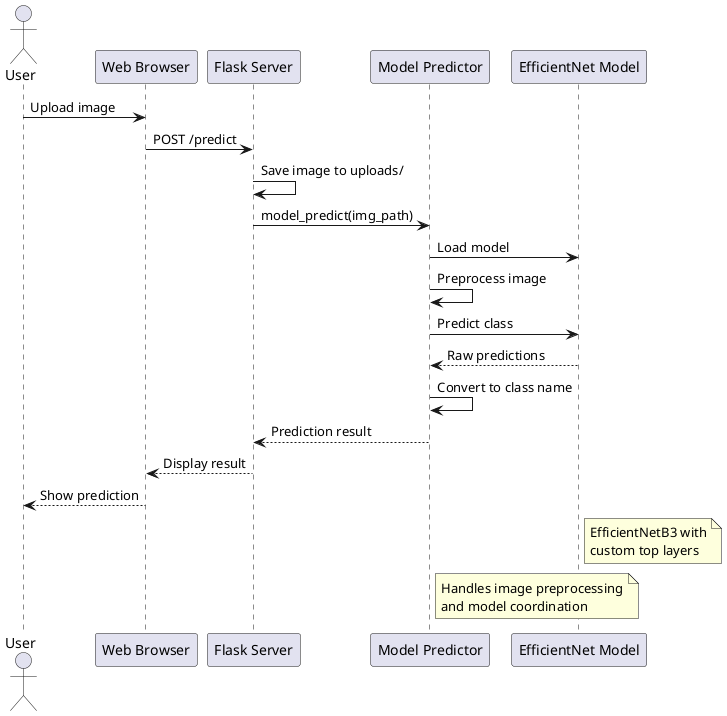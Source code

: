 @startuml Skin Cancer Prediction - Sequence Diagram

actor User
participant "Web Browser" as Browser
participant "Flask Server" as Server
participant "Model Predictor" as Predictor
participant "EfficientNet Model" as Model

User -> Browser: Upload image
Browser -> Server: POST /predict
Server -> Server: Save image to uploads/
Server -> Predictor: model_predict(img_path)
Predictor -> Model: Load model
Predictor -> Predictor: Preprocess image
Predictor -> Model: Predict class
Model --> Predictor: Raw predictions
Predictor -> Predictor: Convert to class name
Predictor --> Server: Prediction result
Server --> Browser: Display result
Browser --> User: Show prediction

note right of Model
  EfficientNetB3 with
  custom top layers
end note

note right of Predictor
  Handles image preprocessing
  and model coordination
end note

@enduml 